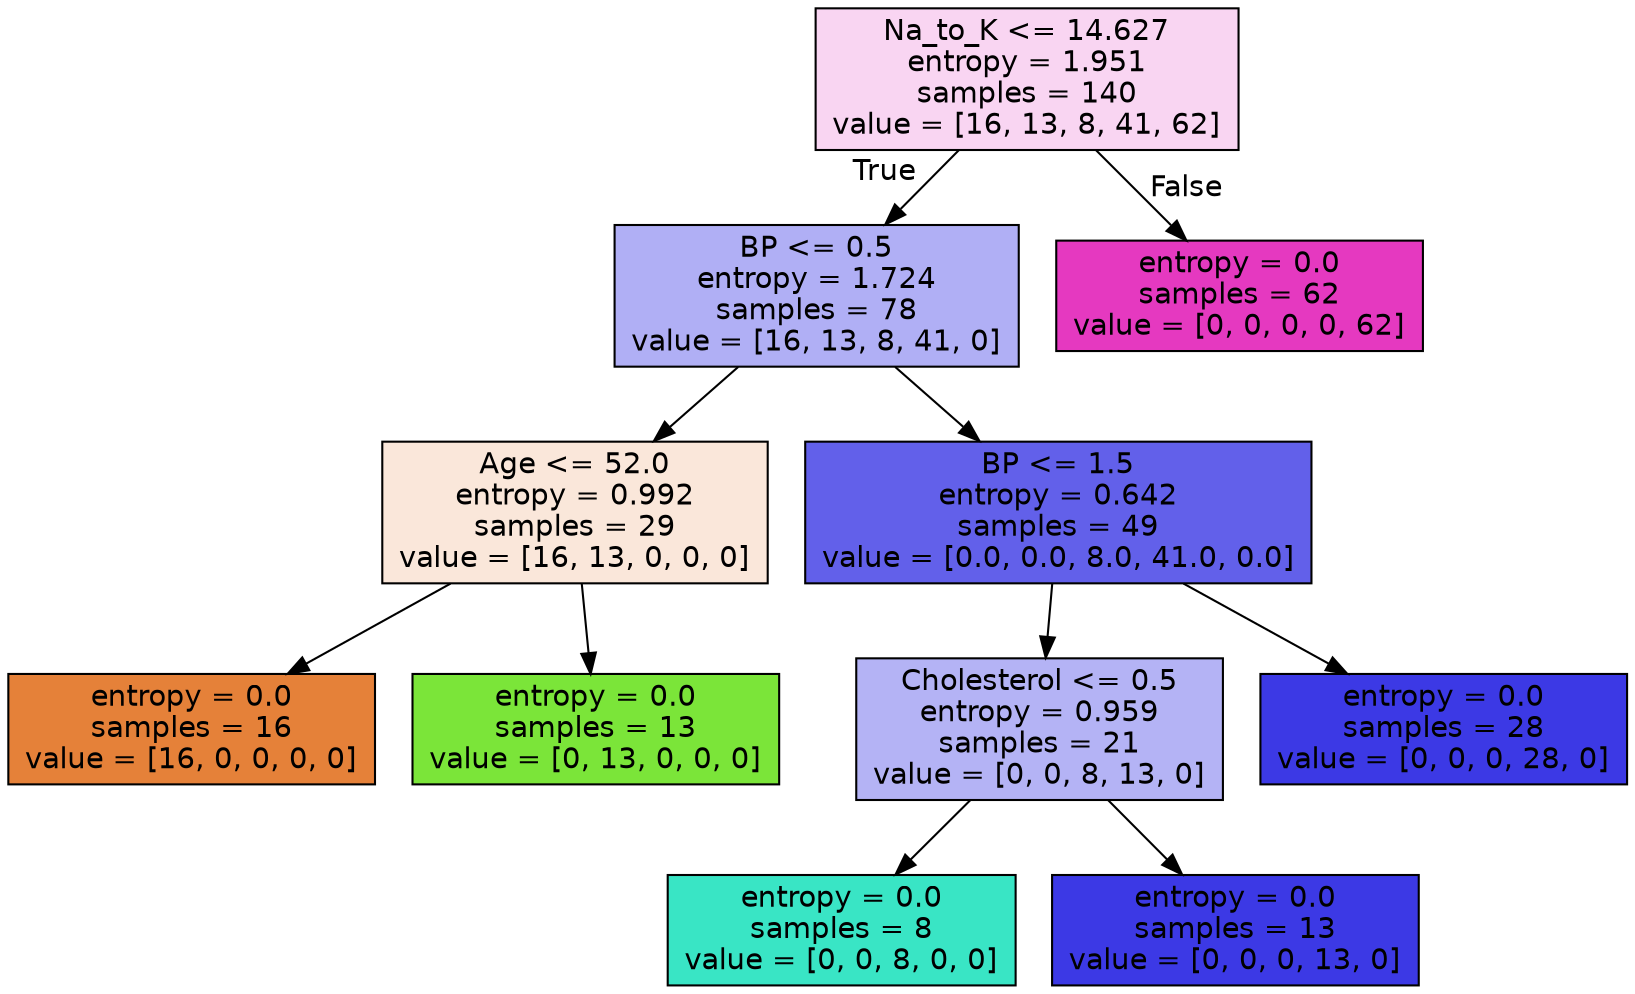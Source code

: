 digraph Tree {
node [shape=box, style="filled", color="black", fontname="helvetica"] ;
edge [fontname="helvetica"] ;
0 [label="Na_to_K <= 14.627\nentropy = 1.951\nsamples = 140\nvalue = [16, 13, 8, 41, 62]", fillcolor="#f9d5f2"] ;
1 [label="BP <= 0.5\nentropy = 1.724\nsamples = 78\nvalue = [16, 13, 8, 41, 0]", fillcolor="#b0aff5"] ;
0 -> 1 [labeldistance=2.5, labelangle=45, headlabel="True"] ;
2 [label="Age <= 52.0\nentropy = 0.992\nsamples = 29\nvalue = [16, 13, 0, 0, 0]", fillcolor="#fae7da"] ;
1 -> 2 ;
3 [label="entropy = 0.0\nsamples = 16\nvalue = [16, 0, 0, 0, 0]", fillcolor="#e58139"] ;
2 -> 3 ;
4 [label="entropy = 0.0\nsamples = 13\nvalue = [0, 13, 0, 0, 0]", fillcolor="#7be539"] ;
2 -> 4 ;
5 [label="BP <= 1.5\nentropy = 0.642\nsamples = 49\nvalue = [0.0, 0.0, 8.0, 41.0, 0.0]", fillcolor="#6260ea"] ;
1 -> 5 ;
6 [label="Cholesterol <= 0.5\nentropy = 0.959\nsamples = 21\nvalue = [0, 0, 8, 13, 0]", fillcolor="#b4b3f5"] ;
5 -> 6 ;
7 [label="entropy = 0.0\nsamples = 8\nvalue = [0, 0, 8, 0, 0]", fillcolor="#39e5c5"] ;
6 -> 7 ;
8 [label="entropy = 0.0\nsamples = 13\nvalue = [0, 0, 0, 13, 0]", fillcolor="#3c39e5"] ;
6 -> 8 ;
9 [label="entropy = 0.0\nsamples = 28\nvalue = [0, 0, 0, 28, 0]", fillcolor="#3c39e5"] ;
5 -> 9 ;
10 [label="entropy = 0.0\nsamples = 62\nvalue = [0, 0, 0, 0, 62]", fillcolor="#e539c0"] ;
0 -> 10 [labeldistance=2.5, labelangle=-45, headlabel="False"] ;
}